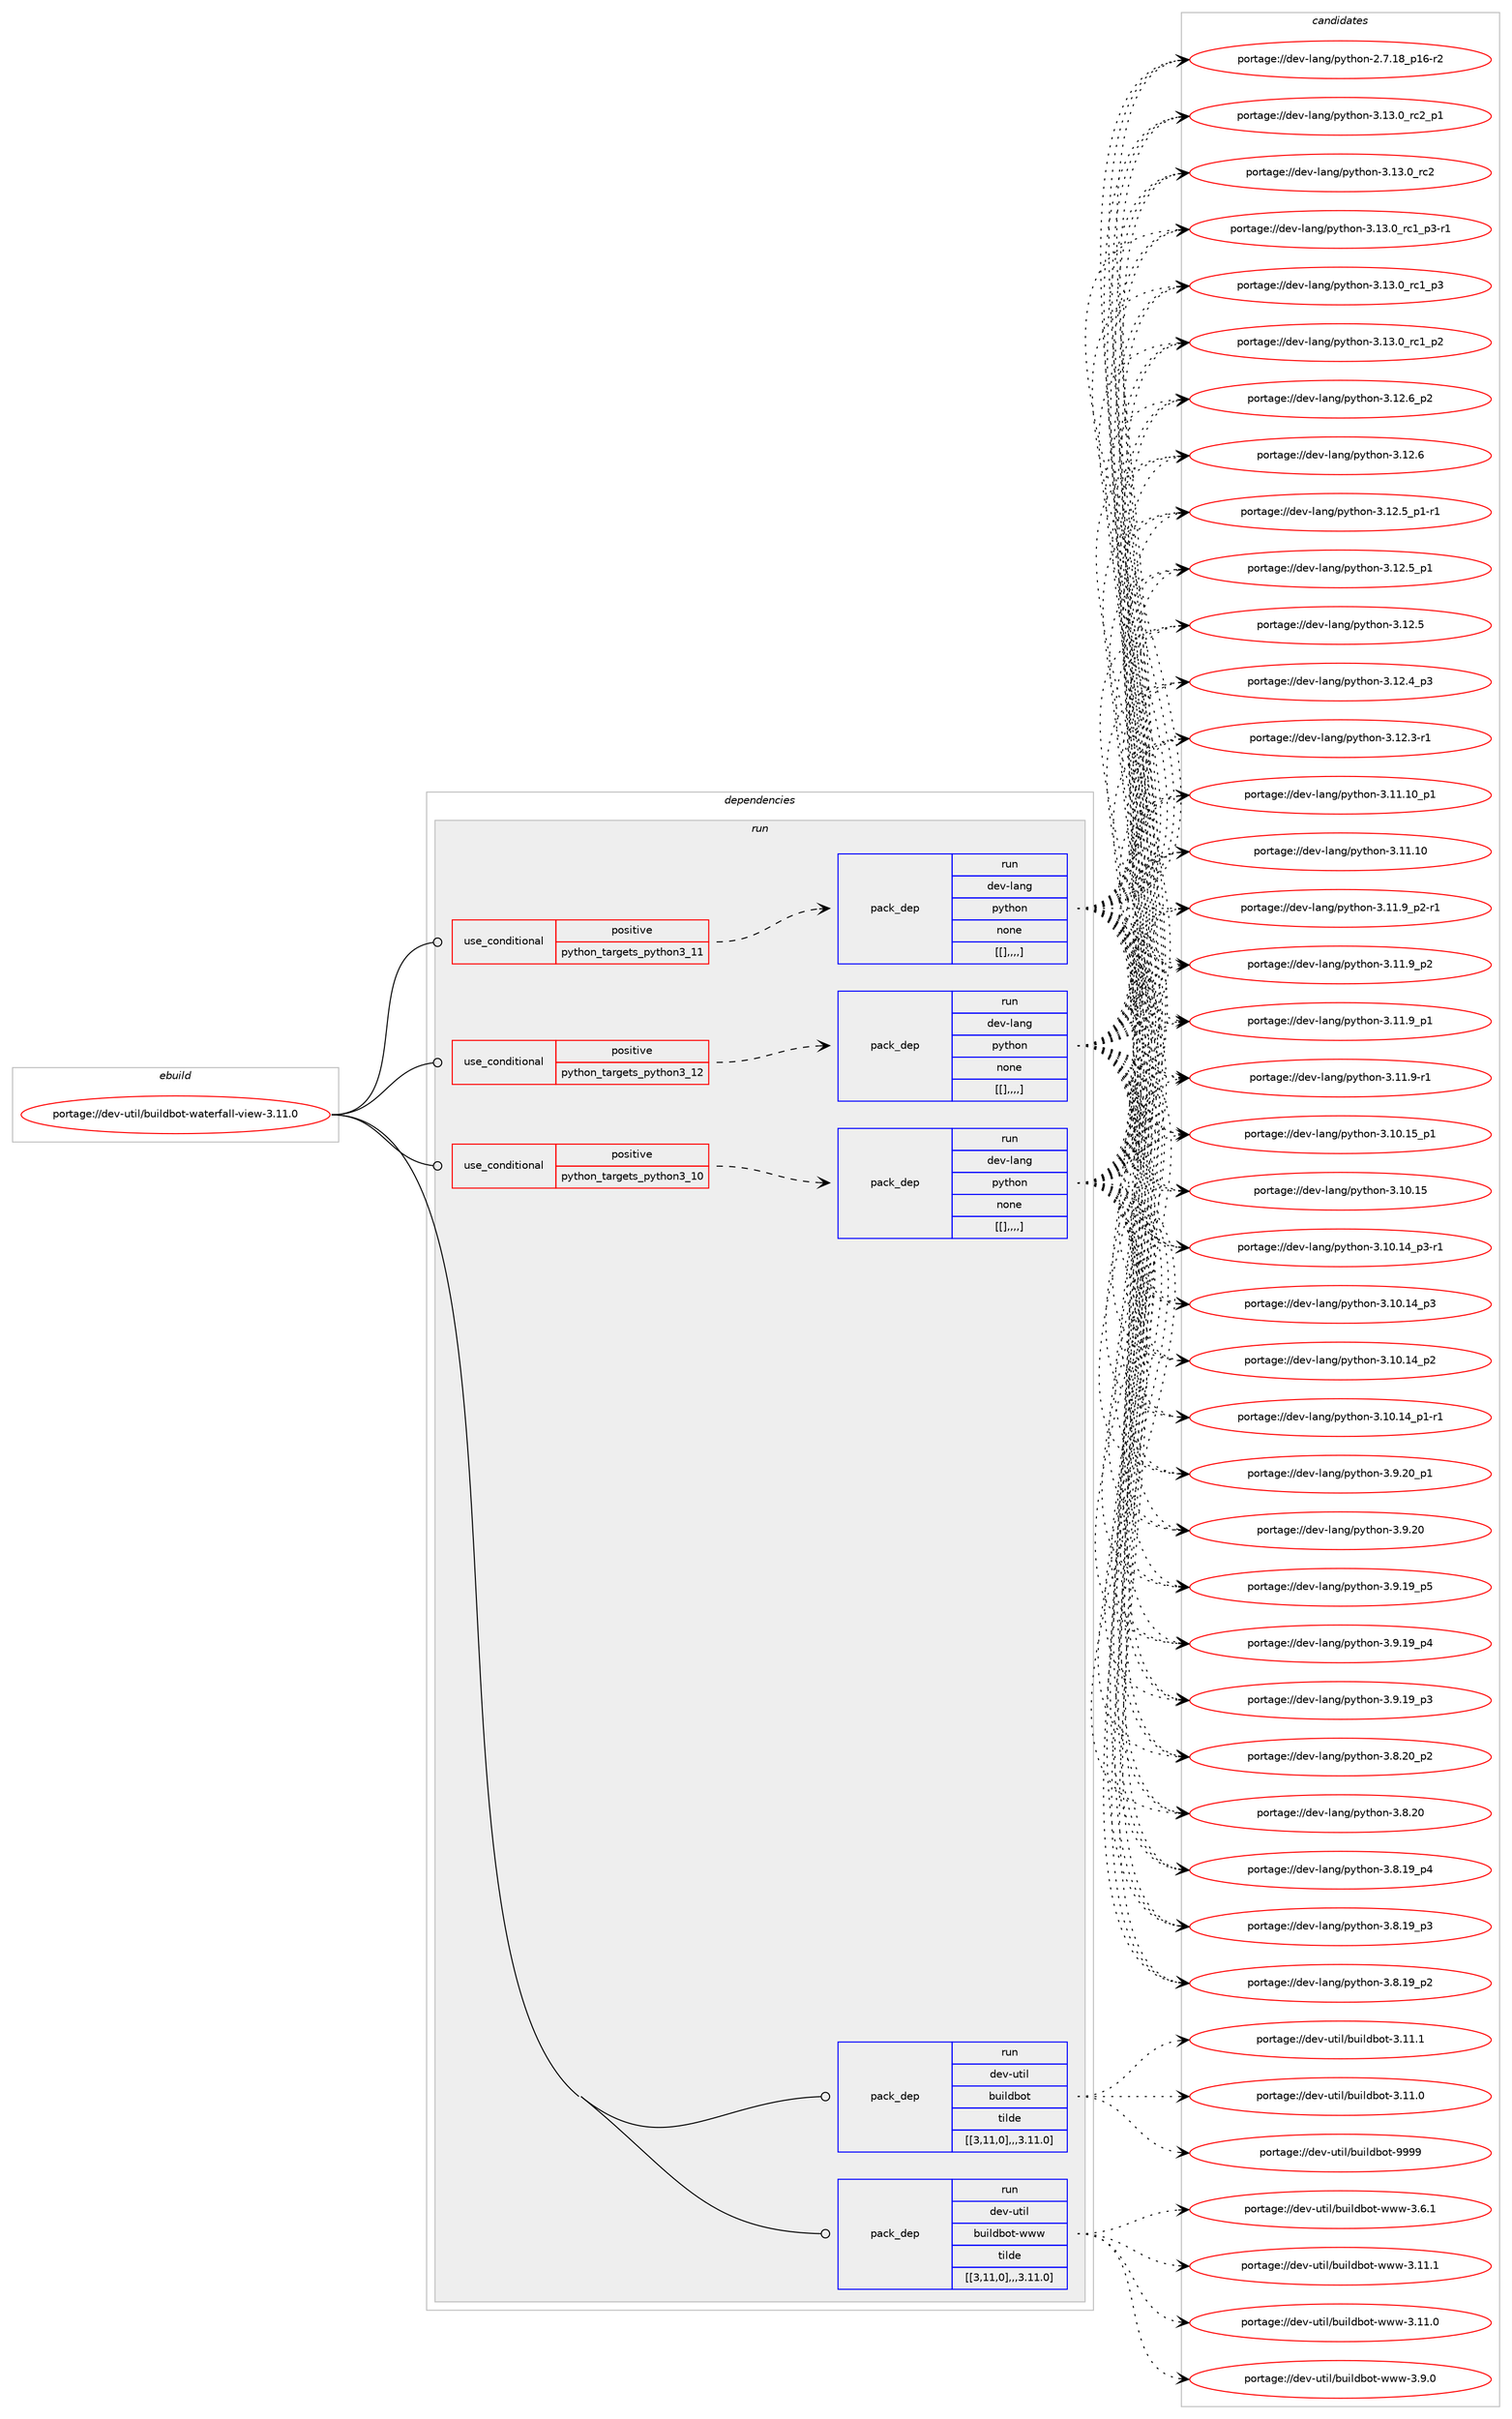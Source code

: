 digraph prolog {

# *************
# Graph options
# *************

newrank=true;
concentrate=true;
compound=true;
graph [rankdir=LR,fontname=Helvetica,fontsize=10,ranksep=1.5];#, ranksep=2.5, nodesep=0.2];
edge  [arrowhead=vee];
node  [fontname=Helvetica,fontsize=10];

# **********
# The ebuild
# **********

subgraph cluster_leftcol {
color=gray;
label=<<i>ebuild</i>>;
id [label="portage://dev-util/buildbot-waterfall-view-3.11.0", color=red, width=4, href="../dev-util/buildbot-waterfall-view-3.11.0.svg"];
}

# ****************
# The dependencies
# ****************

subgraph cluster_midcol {
color=gray;
label=<<i>dependencies</i>>;
subgraph cluster_compile {
fillcolor="#eeeeee";
style=filled;
label=<<i>compile</i>>;
}
subgraph cluster_compileandrun {
fillcolor="#eeeeee";
style=filled;
label=<<i>compile and run</i>>;
}
subgraph cluster_run {
fillcolor="#eeeeee";
style=filled;
label=<<i>run</i>>;
subgraph cond61942 {
dependency216318 [label=<<TABLE BORDER="0" CELLBORDER="1" CELLSPACING="0" CELLPADDING="4"><TR><TD ROWSPAN="3" CELLPADDING="10">use_conditional</TD></TR><TR><TD>positive</TD></TR><TR><TD>python_targets_python3_10</TD></TR></TABLE>>, shape=none, color=red];
subgraph pack152980 {
dependency216319 [label=<<TABLE BORDER="0" CELLBORDER="1" CELLSPACING="0" CELLPADDING="4" WIDTH="220"><TR><TD ROWSPAN="6" CELLPADDING="30">pack_dep</TD></TR><TR><TD WIDTH="110">run</TD></TR><TR><TD>dev-lang</TD></TR><TR><TD>python</TD></TR><TR><TD>none</TD></TR><TR><TD>[[],,,,]</TD></TR></TABLE>>, shape=none, color=blue];
}
dependency216318:e -> dependency216319:w [weight=20,style="dashed",arrowhead="vee"];
}
id:e -> dependency216318:w [weight=20,style="solid",arrowhead="odot"];
subgraph cond61943 {
dependency216320 [label=<<TABLE BORDER="0" CELLBORDER="1" CELLSPACING="0" CELLPADDING="4"><TR><TD ROWSPAN="3" CELLPADDING="10">use_conditional</TD></TR><TR><TD>positive</TD></TR><TR><TD>python_targets_python3_11</TD></TR></TABLE>>, shape=none, color=red];
subgraph pack152981 {
dependency216321 [label=<<TABLE BORDER="0" CELLBORDER="1" CELLSPACING="0" CELLPADDING="4" WIDTH="220"><TR><TD ROWSPAN="6" CELLPADDING="30">pack_dep</TD></TR><TR><TD WIDTH="110">run</TD></TR><TR><TD>dev-lang</TD></TR><TR><TD>python</TD></TR><TR><TD>none</TD></TR><TR><TD>[[],,,,]</TD></TR></TABLE>>, shape=none, color=blue];
}
dependency216320:e -> dependency216321:w [weight=20,style="dashed",arrowhead="vee"];
}
id:e -> dependency216320:w [weight=20,style="solid",arrowhead="odot"];
subgraph cond61944 {
dependency216322 [label=<<TABLE BORDER="0" CELLBORDER="1" CELLSPACING="0" CELLPADDING="4"><TR><TD ROWSPAN="3" CELLPADDING="10">use_conditional</TD></TR><TR><TD>positive</TD></TR><TR><TD>python_targets_python3_12</TD></TR></TABLE>>, shape=none, color=red];
subgraph pack152982 {
dependency216323 [label=<<TABLE BORDER="0" CELLBORDER="1" CELLSPACING="0" CELLPADDING="4" WIDTH="220"><TR><TD ROWSPAN="6" CELLPADDING="30">pack_dep</TD></TR><TR><TD WIDTH="110">run</TD></TR><TR><TD>dev-lang</TD></TR><TR><TD>python</TD></TR><TR><TD>none</TD></TR><TR><TD>[[],,,,]</TD></TR></TABLE>>, shape=none, color=blue];
}
dependency216322:e -> dependency216323:w [weight=20,style="dashed",arrowhead="vee"];
}
id:e -> dependency216322:w [weight=20,style="solid",arrowhead="odot"];
subgraph pack152983 {
dependency216324 [label=<<TABLE BORDER="0" CELLBORDER="1" CELLSPACING="0" CELLPADDING="4" WIDTH="220"><TR><TD ROWSPAN="6" CELLPADDING="30">pack_dep</TD></TR><TR><TD WIDTH="110">run</TD></TR><TR><TD>dev-util</TD></TR><TR><TD>buildbot</TD></TR><TR><TD>tilde</TD></TR><TR><TD>[[3,11,0],,,3.11.0]</TD></TR></TABLE>>, shape=none, color=blue];
}
id:e -> dependency216324:w [weight=20,style="solid",arrowhead="odot"];
subgraph pack152984 {
dependency216325 [label=<<TABLE BORDER="0" CELLBORDER="1" CELLSPACING="0" CELLPADDING="4" WIDTH="220"><TR><TD ROWSPAN="6" CELLPADDING="30">pack_dep</TD></TR><TR><TD WIDTH="110">run</TD></TR><TR><TD>dev-util</TD></TR><TR><TD>buildbot-www</TD></TR><TR><TD>tilde</TD></TR><TR><TD>[[3,11,0],,,3.11.0]</TD></TR></TABLE>>, shape=none, color=blue];
}
id:e -> dependency216325:w [weight=20,style="solid",arrowhead="odot"];
}
}

# **************
# The candidates
# **************

subgraph cluster_choices {
rank=same;
color=gray;
label=<<i>candidates</i>>;

subgraph choice152980 {
color=black;
nodesep=1;
choice100101118451089711010347112121116104111110455146495146489511499509511249 [label="portage://dev-lang/python-3.13.0_rc2_p1", color=red, width=4,href="../dev-lang/python-3.13.0_rc2_p1.svg"];
choice10010111845108971101034711212111610411111045514649514648951149950 [label="portage://dev-lang/python-3.13.0_rc2", color=red, width=4,href="../dev-lang/python-3.13.0_rc2.svg"];
choice1001011184510897110103471121211161041111104551464951464895114994995112514511449 [label="portage://dev-lang/python-3.13.0_rc1_p3-r1", color=red, width=4,href="../dev-lang/python-3.13.0_rc1_p3-r1.svg"];
choice100101118451089711010347112121116104111110455146495146489511499499511251 [label="portage://dev-lang/python-3.13.0_rc1_p3", color=red, width=4,href="../dev-lang/python-3.13.0_rc1_p3.svg"];
choice100101118451089711010347112121116104111110455146495146489511499499511250 [label="portage://dev-lang/python-3.13.0_rc1_p2", color=red, width=4,href="../dev-lang/python-3.13.0_rc1_p2.svg"];
choice100101118451089711010347112121116104111110455146495046549511250 [label="portage://dev-lang/python-3.12.6_p2", color=red, width=4,href="../dev-lang/python-3.12.6_p2.svg"];
choice10010111845108971101034711212111610411111045514649504654 [label="portage://dev-lang/python-3.12.6", color=red, width=4,href="../dev-lang/python-3.12.6.svg"];
choice1001011184510897110103471121211161041111104551464950465395112494511449 [label="portage://dev-lang/python-3.12.5_p1-r1", color=red, width=4,href="../dev-lang/python-3.12.5_p1-r1.svg"];
choice100101118451089711010347112121116104111110455146495046539511249 [label="portage://dev-lang/python-3.12.5_p1", color=red, width=4,href="../dev-lang/python-3.12.5_p1.svg"];
choice10010111845108971101034711212111610411111045514649504653 [label="portage://dev-lang/python-3.12.5", color=red, width=4,href="../dev-lang/python-3.12.5.svg"];
choice100101118451089711010347112121116104111110455146495046529511251 [label="portage://dev-lang/python-3.12.4_p3", color=red, width=4,href="../dev-lang/python-3.12.4_p3.svg"];
choice100101118451089711010347112121116104111110455146495046514511449 [label="portage://dev-lang/python-3.12.3-r1", color=red, width=4,href="../dev-lang/python-3.12.3-r1.svg"];
choice10010111845108971101034711212111610411111045514649494649489511249 [label="portage://dev-lang/python-3.11.10_p1", color=red, width=4,href="../dev-lang/python-3.11.10_p1.svg"];
choice1001011184510897110103471121211161041111104551464949464948 [label="portage://dev-lang/python-3.11.10", color=red, width=4,href="../dev-lang/python-3.11.10.svg"];
choice1001011184510897110103471121211161041111104551464949465795112504511449 [label="portage://dev-lang/python-3.11.9_p2-r1", color=red, width=4,href="../dev-lang/python-3.11.9_p2-r1.svg"];
choice100101118451089711010347112121116104111110455146494946579511250 [label="portage://dev-lang/python-3.11.9_p2", color=red, width=4,href="../dev-lang/python-3.11.9_p2.svg"];
choice100101118451089711010347112121116104111110455146494946579511249 [label="portage://dev-lang/python-3.11.9_p1", color=red, width=4,href="../dev-lang/python-3.11.9_p1.svg"];
choice100101118451089711010347112121116104111110455146494946574511449 [label="portage://dev-lang/python-3.11.9-r1", color=red, width=4,href="../dev-lang/python-3.11.9-r1.svg"];
choice10010111845108971101034711212111610411111045514649484649539511249 [label="portage://dev-lang/python-3.10.15_p1", color=red, width=4,href="../dev-lang/python-3.10.15_p1.svg"];
choice1001011184510897110103471121211161041111104551464948464953 [label="portage://dev-lang/python-3.10.15", color=red, width=4,href="../dev-lang/python-3.10.15.svg"];
choice100101118451089711010347112121116104111110455146494846495295112514511449 [label="portage://dev-lang/python-3.10.14_p3-r1", color=red, width=4,href="../dev-lang/python-3.10.14_p3-r1.svg"];
choice10010111845108971101034711212111610411111045514649484649529511251 [label="portage://dev-lang/python-3.10.14_p3", color=red, width=4,href="../dev-lang/python-3.10.14_p3.svg"];
choice10010111845108971101034711212111610411111045514649484649529511250 [label="portage://dev-lang/python-3.10.14_p2", color=red, width=4,href="../dev-lang/python-3.10.14_p2.svg"];
choice100101118451089711010347112121116104111110455146494846495295112494511449 [label="portage://dev-lang/python-3.10.14_p1-r1", color=red, width=4,href="../dev-lang/python-3.10.14_p1-r1.svg"];
choice100101118451089711010347112121116104111110455146574650489511249 [label="portage://dev-lang/python-3.9.20_p1", color=red, width=4,href="../dev-lang/python-3.9.20_p1.svg"];
choice10010111845108971101034711212111610411111045514657465048 [label="portage://dev-lang/python-3.9.20", color=red, width=4,href="../dev-lang/python-3.9.20.svg"];
choice100101118451089711010347112121116104111110455146574649579511253 [label="portage://dev-lang/python-3.9.19_p5", color=red, width=4,href="../dev-lang/python-3.9.19_p5.svg"];
choice100101118451089711010347112121116104111110455146574649579511252 [label="portage://dev-lang/python-3.9.19_p4", color=red, width=4,href="../dev-lang/python-3.9.19_p4.svg"];
choice100101118451089711010347112121116104111110455146574649579511251 [label="portage://dev-lang/python-3.9.19_p3", color=red, width=4,href="../dev-lang/python-3.9.19_p3.svg"];
choice100101118451089711010347112121116104111110455146564650489511250 [label="portage://dev-lang/python-3.8.20_p2", color=red, width=4,href="../dev-lang/python-3.8.20_p2.svg"];
choice10010111845108971101034711212111610411111045514656465048 [label="portage://dev-lang/python-3.8.20", color=red, width=4,href="../dev-lang/python-3.8.20.svg"];
choice100101118451089711010347112121116104111110455146564649579511252 [label="portage://dev-lang/python-3.8.19_p4", color=red, width=4,href="../dev-lang/python-3.8.19_p4.svg"];
choice100101118451089711010347112121116104111110455146564649579511251 [label="portage://dev-lang/python-3.8.19_p3", color=red, width=4,href="../dev-lang/python-3.8.19_p3.svg"];
choice100101118451089711010347112121116104111110455146564649579511250 [label="portage://dev-lang/python-3.8.19_p2", color=red, width=4,href="../dev-lang/python-3.8.19_p2.svg"];
choice100101118451089711010347112121116104111110455046554649569511249544511450 [label="portage://dev-lang/python-2.7.18_p16-r2", color=red, width=4,href="../dev-lang/python-2.7.18_p16-r2.svg"];
dependency216319:e -> choice100101118451089711010347112121116104111110455146495146489511499509511249:w [style=dotted,weight="100"];
dependency216319:e -> choice10010111845108971101034711212111610411111045514649514648951149950:w [style=dotted,weight="100"];
dependency216319:e -> choice1001011184510897110103471121211161041111104551464951464895114994995112514511449:w [style=dotted,weight="100"];
dependency216319:e -> choice100101118451089711010347112121116104111110455146495146489511499499511251:w [style=dotted,weight="100"];
dependency216319:e -> choice100101118451089711010347112121116104111110455146495146489511499499511250:w [style=dotted,weight="100"];
dependency216319:e -> choice100101118451089711010347112121116104111110455146495046549511250:w [style=dotted,weight="100"];
dependency216319:e -> choice10010111845108971101034711212111610411111045514649504654:w [style=dotted,weight="100"];
dependency216319:e -> choice1001011184510897110103471121211161041111104551464950465395112494511449:w [style=dotted,weight="100"];
dependency216319:e -> choice100101118451089711010347112121116104111110455146495046539511249:w [style=dotted,weight="100"];
dependency216319:e -> choice10010111845108971101034711212111610411111045514649504653:w [style=dotted,weight="100"];
dependency216319:e -> choice100101118451089711010347112121116104111110455146495046529511251:w [style=dotted,weight="100"];
dependency216319:e -> choice100101118451089711010347112121116104111110455146495046514511449:w [style=dotted,weight="100"];
dependency216319:e -> choice10010111845108971101034711212111610411111045514649494649489511249:w [style=dotted,weight="100"];
dependency216319:e -> choice1001011184510897110103471121211161041111104551464949464948:w [style=dotted,weight="100"];
dependency216319:e -> choice1001011184510897110103471121211161041111104551464949465795112504511449:w [style=dotted,weight="100"];
dependency216319:e -> choice100101118451089711010347112121116104111110455146494946579511250:w [style=dotted,weight="100"];
dependency216319:e -> choice100101118451089711010347112121116104111110455146494946579511249:w [style=dotted,weight="100"];
dependency216319:e -> choice100101118451089711010347112121116104111110455146494946574511449:w [style=dotted,weight="100"];
dependency216319:e -> choice10010111845108971101034711212111610411111045514649484649539511249:w [style=dotted,weight="100"];
dependency216319:e -> choice1001011184510897110103471121211161041111104551464948464953:w [style=dotted,weight="100"];
dependency216319:e -> choice100101118451089711010347112121116104111110455146494846495295112514511449:w [style=dotted,weight="100"];
dependency216319:e -> choice10010111845108971101034711212111610411111045514649484649529511251:w [style=dotted,weight="100"];
dependency216319:e -> choice10010111845108971101034711212111610411111045514649484649529511250:w [style=dotted,weight="100"];
dependency216319:e -> choice100101118451089711010347112121116104111110455146494846495295112494511449:w [style=dotted,weight="100"];
dependency216319:e -> choice100101118451089711010347112121116104111110455146574650489511249:w [style=dotted,weight="100"];
dependency216319:e -> choice10010111845108971101034711212111610411111045514657465048:w [style=dotted,weight="100"];
dependency216319:e -> choice100101118451089711010347112121116104111110455146574649579511253:w [style=dotted,weight="100"];
dependency216319:e -> choice100101118451089711010347112121116104111110455146574649579511252:w [style=dotted,weight="100"];
dependency216319:e -> choice100101118451089711010347112121116104111110455146574649579511251:w [style=dotted,weight="100"];
dependency216319:e -> choice100101118451089711010347112121116104111110455146564650489511250:w [style=dotted,weight="100"];
dependency216319:e -> choice10010111845108971101034711212111610411111045514656465048:w [style=dotted,weight="100"];
dependency216319:e -> choice100101118451089711010347112121116104111110455146564649579511252:w [style=dotted,weight="100"];
dependency216319:e -> choice100101118451089711010347112121116104111110455146564649579511251:w [style=dotted,weight="100"];
dependency216319:e -> choice100101118451089711010347112121116104111110455146564649579511250:w [style=dotted,weight="100"];
dependency216319:e -> choice100101118451089711010347112121116104111110455046554649569511249544511450:w [style=dotted,weight="100"];
}
subgraph choice152981 {
color=black;
nodesep=1;
choice100101118451089711010347112121116104111110455146495146489511499509511249 [label="portage://dev-lang/python-3.13.0_rc2_p1", color=red, width=4,href="../dev-lang/python-3.13.0_rc2_p1.svg"];
choice10010111845108971101034711212111610411111045514649514648951149950 [label="portage://dev-lang/python-3.13.0_rc2", color=red, width=4,href="../dev-lang/python-3.13.0_rc2.svg"];
choice1001011184510897110103471121211161041111104551464951464895114994995112514511449 [label="portage://dev-lang/python-3.13.0_rc1_p3-r1", color=red, width=4,href="../dev-lang/python-3.13.0_rc1_p3-r1.svg"];
choice100101118451089711010347112121116104111110455146495146489511499499511251 [label="portage://dev-lang/python-3.13.0_rc1_p3", color=red, width=4,href="../dev-lang/python-3.13.0_rc1_p3.svg"];
choice100101118451089711010347112121116104111110455146495146489511499499511250 [label="portage://dev-lang/python-3.13.0_rc1_p2", color=red, width=4,href="../dev-lang/python-3.13.0_rc1_p2.svg"];
choice100101118451089711010347112121116104111110455146495046549511250 [label="portage://dev-lang/python-3.12.6_p2", color=red, width=4,href="../dev-lang/python-3.12.6_p2.svg"];
choice10010111845108971101034711212111610411111045514649504654 [label="portage://dev-lang/python-3.12.6", color=red, width=4,href="../dev-lang/python-3.12.6.svg"];
choice1001011184510897110103471121211161041111104551464950465395112494511449 [label="portage://dev-lang/python-3.12.5_p1-r1", color=red, width=4,href="../dev-lang/python-3.12.5_p1-r1.svg"];
choice100101118451089711010347112121116104111110455146495046539511249 [label="portage://dev-lang/python-3.12.5_p1", color=red, width=4,href="../dev-lang/python-3.12.5_p1.svg"];
choice10010111845108971101034711212111610411111045514649504653 [label="portage://dev-lang/python-3.12.5", color=red, width=4,href="../dev-lang/python-3.12.5.svg"];
choice100101118451089711010347112121116104111110455146495046529511251 [label="portage://dev-lang/python-3.12.4_p3", color=red, width=4,href="../dev-lang/python-3.12.4_p3.svg"];
choice100101118451089711010347112121116104111110455146495046514511449 [label="portage://dev-lang/python-3.12.3-r1", color=red, width=4,href="../dev-lang/python-3.12.3-r1.svg"];
choice10010111845108971101034711212111610411111045514649494649489511249 [label="portage://dev-lang/python-3.11.10_p1", color=red, width=4,href="../dev-lang/python-3.11.10_p1.svg"];
choice1001011184510897110103471121211161041111104551464949464948 [label="portage://dev-lang/python-3.11.10", color=red, width=4,href="../dev-lang/python-3.11.10.svg"];
choice1001011184510897110103471121211161041111104551464949465795112504511449 [label="portage://dev-lang/python-3.11.9_p2-r1", color=red, width=4,href="../dev-lang/python-3.11.9_p2-r1.svg"];
choice100101118451089711010347112121116104111110455146494946579511250 [label="portage://dev-lang/python-3.11.9_p2", color=red, width=4,href="../dev-lang/python-3.11.9_p2.svg"];
choice100101118451089711010347112121116104111110455146494946579511249 [label="portage://dev-lang/python-3.11.9_p1", color=red, width=4,href="../dev-lang/python-3.11.9_p1.svg"];
choice100101118451089711010347112121116104111110455146494946574511449 [label="portage://dev-lang/python-3.11.9-r1", color=red, width=4,href="../dev-lang/python-3.11.9-r1.svg"];
choice10010111845108971101034711212111610411111045514649484649539511249 [label="portage://dev-lang/python-3.10.15_p1", color=red, width=4,href="../dev-lang/python-3.10.15_p1.svg"];
choice1001011184510897110103471121211161041111104551464948464953 [label="portage://dev-lang/python-3.10.15", color=red, width=4,href="../dev-lang/python-3.10.15.svg"];
choice100101118451089711010347112121116104111110455146494846495295112514511449 [label="portage://dev-lang/python-3.10.14_p3-r1", color=red, width=4,href="../dev-lang/python-3.10.14_p3-r1.svg"];
choice10010111845108971101034711212111610411111045514649484649529511251 [label="portage://dev-lang/python-3.10.14_p3", color=red, width=4,href="../dev-lang/python-3.10.14_p3.svg"];
choice10010111845108971101034711212111610411111045514649484649529511250 [label="portage://dev-lang/python-3.10.14_p2", color=red, width=4,href="../dev-lang/python-3.10.14_p2.svg"];
choice100101118451089711010347112121116104111110455146494846495295112494511449 [label="portage://dev-lang/python-3.10.14_p1-r1", color=red, width=4,href="../dev-lang/python-3.10.14_p1-r1.svg"];
choice100101118451089711010347112121116104111110455146574650489511249 [label="portage://dev-lang/python-3.9.20_p1", color=red, width=4,href="../dev-lang/python-3.9.20_p1.svg"];
choice10010111845108971101034711212111610411111045514657465048 [label="portage://dev-lang/python-3.9.20", color=red, width=4,href="../dev-lang/python-3.9.20.svg"];
choice100101118451089711010347112121116104111110455146574649579511253 [label="portage://dev-lang/python-3.9.19_p5", color=red, width=4,href="../dev-lang/python-3.9.19_p5.svg"];
choice100101118451089711010347112121116104111110455146574649579511252 [label="portage://dev-lang/python-3.9.19_p4", color=red, width=4,href="../dev-lang/python-3.9.19_p4.svg"];
choice100101118451089711010347112121116104111110455146574649579511251 [label="portage://dev-lang/python-3.9.19_p3", color=red, width=4,href="../dev-lang/python-3.9.19_p3.svg"];
choice100101118451089711010347112121116104111110455146564650489511250 [label="portage://dev-lang/python-3.8.20_p2", color=red, width=4,href="../dev-lang/python-3.8.20_p2.svg"];
choice10010111845108971101034711212111610411111045514656465048 [label="portage://dev-lang/python-3.8.20", color=red, width=4,href="../dev-lang/python-3.8.20.svg"];
choice100101118451089711010347112121116104111110455146564649579511252 [label="portage://dev-lang/python-3.8.19_p4", color=red, width=4,href="../dev-lang/python-3.8.19_p4.svg"];
choice100101118451089711010347112121116104111110455146564649579511251 [label="portage://dev-lang/python-3.8.19_p3", color=red, width=4,href="../dev-lang/python-3.8.19_p3.svg"];
choice100101118451089711010347112121116104111110455146564649579511250 [label="portage://dev-lang/python-3.8.19_p2", color=red, width=4,href="../dev-lang/python-3.8.19_p2.svg"];
choice100101118451089711010347112121116104111110455046554649569511249544511450 [label="portage://dev-lang/python-2.7.18_p16-r2", color=red, width=4,href="../dev-lang/python-2.7.18_p16-r2.svg"];
dependency216321:e -> choice100101118451089711010347112121116104111110455146495146489511499509511249:w [style=dotted,weight="100"];
dependency216321:e -> choice10010111845108971101034711212111610411111045514649514648951149950:w [style=dotted,weight="100"];
dependency216321:e -> choice1001011184510897110103471121211161041111104551464951464895114994995112514511449:w [style=dotted,weight="100"];
dependency216321:e -> choice100101118451089711010347112121116104111110455146495146489511499499511251:w [style=dotted,weight="100"];
dependency216321:e -> choice100101118451089711010347112121116104111110455146495146489511499499511250:w [style=dotted,weight="100"];
dependency216321:e -> choice100101118451089711010347112121116104111110455146495046549511250:w [style=dotted,weight="100"];
dependency216321:e -> choice10010111845108971101034711212111610411111045514649504654:w [style=dotted,weight="100"];
dependency216321:e -> choice1001011184510897110103471121211161041111104551464950465395112494511449:w [style=dotted,weight="100"];
dependency216321:e -> choice100101118451089711010347112121116104111110455146495046539511249:w [style=dotted,weight="100"];
dependency216321:e -> choice10010111845108971101034711212111610411111045514649504653:w [style=dotted,weight="100"];
dependency216321:e -> choice100101118451089711010347112121116104111110455146495046529511251:w [style=dotted,weight="100"];
dependency216321:e -> choice100101118451089711010347112121116104111110455146495046514511449:w [style=dotted,weight="100"];
dependency216321:e -> choice10010111845108971101034711212111610411111045514649494649489511249:w [style=dotted,weight="100"];
dependency216321:e -> choice1001011184510897110103471121211161041111104551464949464948:w [style=dotted,weight="100"];
dependency216321:e -> choice1001011184510897110103471121211161041111104551464949465795112504511449:w [style=dotted,weight="100"];
dependency216321:e -> choice100101118451089711010347112121116104111110455146494946579511250:w [style=dotted,weight="100"];
dependency216321:e -> choice100101118451089711010347112121116104111110455146494946579511249:w [style=dotted,weight="100"];
dependency216321:e -> choice100101118451089711010347112121116104111110455146494946574511449:w [style=dotted,weight="100"];
dependency216321:e -> choice10010111845108971101034711212111610411111045514649484649539511249:w [style=dotted,weight="100"];
dependency216321:e -> choice1001011184510897110103471121211161041111104551464948464953:w [style=dotted,weight="100"];
dependency216321:e -> choice100101118451089711010347112121116104111110455146494846495295112514511449:w [style=dotted,weight="100"];
dependency216321:e -> choice10010111845108971101034711212111610411111045514649484649529511251:w [style=dotted,weight="100"];
dependency216321:e -> choice10010111845108971101034711212111610411111045514649484649529511250:w [style=dotted,weight="100"];
dependency216321:e -> choice100101118451089711010347112121116104111110455146494846495295112494511449:w [style=dotted,weight="100"];
dependency216321:e -> choice100101118451089711010347112121116104111110455146574650489511249:w [style=dotted,weight="100"];
dependency216321:e -> choice10010111845108971101034711212111610411111045514657465048:w [style=dotted,weight="100"];
dependency216321:e -> choice100101118451089711010347112121116104111110455146574649579511253:w [style=dotted,weight="100"];
dependency216321:e -> choice100101118451089711010347112121116104111110455146574649579511252:w [style=dotted,weight="100"];
dependency216321:e -> choice100101118451089711010347112121116104111110455146574649579511251:w [style=dotted,weight="100"];
dependency216321:e -> choice100101118451089711010347112121116104111110455146564650489511250:w [style=dotted,weight="100"];
dependency216321:e -> choice10010111845108971101034711212111610411111045514656465048:w [style=dotted,weight="100"];
dependency216321:e -> choice100101118451089711010347112121116104111110455146564649579511252:w [style=dotted,weight="100"];
dependency216321:e -> choice100101118451089711010347112121116104111110455146564649579511251:w [style=dotted,weight="100"];
dependency216321:e -> choice100101118451089711010347112121116104111110455146564649579511250:w [style=dotted,weight="100"];
dependency216321:e -> choice100101118451089711010347112121116104111110455046554649569511249544511450:w [style=dotted,weight="100"];
}
subgraph choice152982 {
color=black;
nodesep=1;
choice100101118451089711010347112121116104111110455146495146489511499509511249 [label="portage://dev-lang/python-3.13.0_rc2_p1", color=red, width=4,href="../dev-lang/python-3.13.0_rc2_p1.svg"];
choice10010111845108971101034711212111610411111045514649514648951149950 [label="portage://dev-lang/python-3.13.0_rc2", color=red, width=4,href="../dev-lang/python-3.13.0_rc2.svg"];
choice1001011184510897110103471121211161041111104551464951464895114994995112514511449 [label="portage://dev-lang/python-3.13.0_rc1_p3-r1", color=red, width=4,href="../dev-lang/python-3.13.0_rc1_p3-r1.svg"];
choice100101118451089711010347112121116104111110455146495146489511499499511251 [label="portage://dev-lang/python-3.13.0_rc1_p3", color=red, width=4,href="../dev-lang/python-3.13.0_rc1_p3.svg"];
choice100101118451089711010347112121116104111110455146495146489511499499511250 [label="portage://dev-lang/python-3.13.0_rc1_p2", color=red, width=4,href="../dev-lang/python-3.13.0_rc1_p2.svg"];
choice100101118451089711010347112121116104111110455146495046549511250 [label="portage://dev-lang/python-3.12.6_p2", color=red, width=4,href="../dev-lang/python-3.12.6_p2.svg"];
choice10010111845108971101034711212111610411111045514649504654 [label="portage://dev-lang/python-3.12.6", color=red, width=4,href="../dev-lang/python-3.12.6.svg"];
choice1001011184510897110103471121211161041111104551464950465395112494511449 [label="portage://dev-lang/python-3.12.5_p1-r1", color=red, width=4,href="../dev-lang/python-3.12.5_p1-r1.svg"];
choice100101118451089711010347112121116104111110455146495046539511249 [label="portage://dev-lang/python-3.12.5_p1", color=red, width=4,href="../dev-lang/python-3.12.5_p1.svg"];
choice10010111845108971101034711212111610411111045514649504653 [label="portage://dev-lang/python-3.12.5", color=red, width=4,href="../dev-lang/python-3.12.5.svg"];
choice100101118451089711010347112121116104111110455146495046529511251 [label="portage://dev-lang/python-3.12.4_p3", color=red, width=4,href="../dev-lang/python-3.12.4_p3.svg"];
choice100101118451089711010347112121116104111110455146495046514511449 [label="portage://dev-lang/python-3.12.3-r1", color=red, width=4,href="../dev-lang/python-3.12.3-r1.svg"];
choice10010111845108971101034711212111610411111045514649494649489511249 [label="portage://dev-lang/python-3.11.10_p1", color=red, width=4,href="../dev-lang/python-3.11.10_p1.svg"];
choice1001011184510897110103471121211161041111104551464949464948 [label="portage://dev-lang/python-3.11.10", color=red, width=4,href="../dev-lang/python-3.11.10.svg"];
choice1001011184510897110103471121211161041111104551464949465795112504511449 [label="portage://dev-lang/python-3.11.9_p2-r1", color=red, width=4,href="../dev-lang/python-3.11.9_p2-r1.svg"];
choice100101118451089711010347112121116104111110455146494946579511250 [label="portage://dev-lang/python-3.11.9_p2", color=red, width=4,href="../dev-lang/python-3.11.9_p2.svg"];
choice100101118451089711010347112121116104111110455146494946579511249 [label="portage://dev-lang/python-3.11.9_p1", color=red, width=4,href="../dev-lang/python-3.11.9_p1.svg"];
choice100101118451089711010347112121116104111110455146494946574511449 [label="portage://dev-lang/python-3.11.9-r1", color=red, width=4,href="../dev-lang/python-3.11.9-r1.svg"];
choice10010111845108971101034711212111610411111045514649484649539511249 [label="portage://dev-lang/python-3.10.15_p1", color=red, width=4,href="../dev-lang/python-3.10.15_p1.svg"];
choice1001011184510897110103471121211161041111104551464948464953 [label="portage://dev-lang/python-3.10.15", color=red, width=4,href="../dev-lang/python-3.10.15.svg"];
choice100101118451089711010347112121116104111110455146494846495295112514511449 [label="portage://dev-lang/python-3.10.14_p3-r1", color=red, width=4,href="../dev-lang/python-3.10.14_p3-r1.svg"];
choice10010111845108971101034711212111610411111045514649484649529511251 [label="portage://dev-lang/python-3.10.14_p3", color=red, width=4,href="../dev-lang/python-3.10.14_p3.svg"];
choice10010111845108971101034711212111610411111045514649484649529511250 [label="portage://dev-lang/python-3.10.14_p2", color=red, width=4,href="../dev-lang/python-3.10.14_p2.svg"];
choice100101118451089711010347112121116104111110455146494846495295112494511449 [label="portage://dev-lang/python-3.10.14_p1-r1", color=red, width=4,href="../dev-lang/python-3.10.14_p1-r1.svg"];
choice100101118451089711010347112121116104111110455146574650489511249 [label="portage://dev-lang/python-3.9.20_p1", color=red, width=4,href="../dev-lang/python-3.9.20_p1.svg"];
choice10010111845108971101034711212111610411111045514657465048 [label="portage://dev-lang/python-3.9.20", color=red, width=4,href="../dev-lang/python-3.9.20.svg"];
choice100101118451089711010347112121116104111110455146574649579511253 [label="portage://dev-lang/python-3.9.19_p5", color=red, width=4,href="../dev-lang/python-3.9.19_p5.svg"];
choice100101118451089711010347112121116104111110455146574649579511252 [label="portage://dev-lang/python-3.9.19_p4", color=red, width=4,href="../dev-lang/python-3.9.19_p4.svg"];
choice100101118451089711010347112121116104111110455146574649579511251 [label="portage://dev-lang/python-3.9.19_p3", color=red, width=4,href="../dev-lang/python-3.9.19_p3.svg"];
choice100101118451089711010347112121116104111110455146564650489511250 [label="portage://dev-lang/python-3.8.20_p2", color=red, width=4,href="../dev-lang/python-3.8.20_p2.svg"];
choice10010111845108971101034711212111610411111045514656465048 [label="portage://dev-lang/python-3.8.20", color=red, width=4,href="../dev-lang/python-3.8.20.svg"];
choice100101118451089711010347112121116104111110455146564649579511252 [label="portage://dev-lang/python-3.8.19_p4", color=red, width=4,href="../dev-lang/python-3.8.19_p4.svg"];
choice100101118451089711010347112121116104111110455146564649579511251 [label="portage://dev-lang/python-3.8.19_p3", color=red, width=4,href="../dev-lang/python-3.8.19_p3.svg"];
choice100101118451089711010347112121116104111110455146564649579511250 [label="portage://dev-lang/python-3.8.19_p2", color=red, width=4,href="../dev-lang/python-3.8.19_p2.svg"];
choice100101118451089711010347112121116104111110455046554649569511249544511450 [label="portage://dev-lang/python-2.7.18_p16-r2", color=red, width=4,href="../dev-lang/python-2.7.18_p16-r2.svg"];
dependency216323:e -> choice100101118451089711010347112121116104111110455146495146489511499509511249:w [style=dotted,weight="100"];
dependency216323:e -> choice10010111845108971101034711212111610411111045514649514648951149950:w [style=dotted,weight="100"];
dependency216323:e -> choice1001011184510897110103471121211161041111104551464951464895114994995112514511449:w [style=dotted,weight="100"];
dependency216323:e -> choice100101118451089711010347112121116104111110455146495146489511499499511251:w [style=dotted,weight="100"];
dependency216323:e -> choice100101118451089711010347112121116104111110455146495146489511499499511250:w [style=dotted,weight="100"];
dependency216323:e -> choice100101118451089711010347112121116104111110455146495046549511250:w [style=dotted,weight="100"];
dependency216323:e -> choice10010111845108971101034711212111610411111045514649504654:w [style=dotted,weight="100"];
dependency216323:e -> choice1001011184510897110103471121211161041111104551464950465395112494511449:w [style=dotted,weight="100"];
dependency216323:e -> choice100101118451089711010347112121116104111110455146495046539511249:w [style=dotted,weight="100"];
dependency216323:e -> choice10010111845108971101034711212111610411111045514649504653:w [style=dotted,weight="100"];
dependency216323:e -> choice100101118451089711010347112121116104111110455146495046529511251:w [style=dotted,weight="100"];
dependency216323:e -> choice100101118451089711010347112121116104111110455146495046514511449:w [style=dotted,weight="100"];
dependency216323:e -> choice10010111845108971101034711212111610411111045514649494649489511249:w [style=dotted,weight="100"];
dependency216323:e -> choice1001011184510897110103471121211161041111104551464949464948:w [style=dotted,weight="100"];
dependency216323:e -> choice1001011184510897110103471121211161041111104551464949465795112504511449:w [style=dotted,weight="100"];
dependency216323:e -> choice100101118451089711010347112121116104111110455146494946579511250:w [style=dotted,weight="100"];
dependency216323:e -> choice100101118451089711010347112121116104111110455146494946579511249:w [style=dotted,weight="100"];
dependency216323:e -> choice100101118451089711010347112121116104111110455146494946574511449:w [style=dotted,weight="100"];
dependency216323:e -> choice10010111845108971101034711212111610411111045514649484649539511249:w [style=dotted,weight="100"];
dependency216323:e -> choice1001011184510897110103471121211161041111104551464948464953:w [style=dotted,weight="100"];
dependency216323:e -> choice100101118451089711010347112121116104111110455146494846495295112514511449:w [style=dotted,weight="100"];
dependency216323:e -> choice10010111845108971101034711212111610411111045514649484649529511251:w [style=dotted,weight="100"];
dependency216323:e -> choice10010111845108971101034711212111610411111045514649484649529511250:w [style=dotted,weight="100"];
dependency216323:e -> choice100101118451089711010347112121116104111110455146494846495295112494511449:w [style=dotted,weight="100"];
dependency216323:e -> choice100101118451089711010347112121116104111110455146574650489511249:w [style=dotted,weight="100"];
dependency216323:e -> choice10010111845108971101034711212111610411111045514657465048:w [style=dotted,weight="100"];
dependency216323:e -> choice100101118451089711010347112121116104111110455146574649579511253:w [style=dotted,weight="100"];
dependency216323:e -> choice100101118451089711010347112121116104111110455146574649579511252:w [style=dotted,weight="100"];
dependency216323:e -> choice100101118451089711010347112121116104111110455146574649579511251:w [style=dotted,weight="100"];
dependency216323:e -> choice100101118451089711010347112121116104111110455146564650489511250:w [style=dotted,weight="100"];
dependency216323:e -> choice10010111845108971101034711212111610411111045514656465048:w [style=dotted,weight="100"];
dependency216323:e -> choice100101118451089711010347112121116104111110455146564649579511252:w [style=dotted,weight="100"];
dependency216323:e -> choice100101118451089711010347112121116104111110455146564649579511251:w [style=dotted,weight="100"];
dependency216323:e -> choice100101118451089711010347112121116104111110455146564649579511250:w [style=dotted,weight="100"];
dependency216323:e -> choice100101118451089711010347112121116104111110455046554649569511249544511450:w [style=dotted,weight="100"];
}
subgraph choice152983 {
color=black;
nodesep=1;
choice100101118451171161051084798117105108100981111164557575757 [label="portage://dev-util/buildbot-9999", color=red, width=4,href="../dev-util/buildbot-9999.svg"];
choice1001011184511711610510847981171051081009811111645514649494649 [label="portage://dev-util/buildbot-3.11.1", color=red, width=4,href="../dev-util/buildbot-3.11.1.svg"];
choice1001011184511711610510847981171051081009811111645514649494648 [label="portage://dev-util/buildbot-3.11.0", color=red, width=4,href="../dev-util/buildbot-3.11.0.svg"];
dependency216324:e -> choice100101118451171161051084798117105108100981111164557575757:w [style=dotted,weight="100"];
dependency216324:e -> choice1001011184511711610510847981171051081009811111645514649494649:w [style=dotted,weight="100"];
dependency216324:e -> choice1001011184511711610510847981171051081009811111645514649494648:w [style=dotted,weight="100"];
}
subgraph choice152984 {
color=black;
nodesep=1;
choice100101118451171161051084798117105108100981111164511911911945514649494649 [label="portage://dev-util/buildbot-www-3.11.1", color=red, width=4,href="../dev-util/buildbot-www-3.11.1.svg"];
choice100101118451171161051084798117105108100981111164511911911945514649494648 [label="portage://dev-util/buildbot-www-3.11.0", color=red, width=4,href="../dev-util/buildbot-www-3.11.0.svg"];
choice1001011184511711610510847981171051081009811111645119119119455146574648 [label="portage://dev-util/buildbot-www-3.9.0", color=red, width=4,href="../dev-util/buildbot-www-3.9.0.svg"];
choice1001011184511711610510847981171051081009811111645119119119455146544649 [label="portage://dev-util/buildbot-www-3.6.1", color=red, width=4,href="../dev-util/buildbot-www-3.6.1.svg"];
dependency216325:e -> choice100101118451171161051084798117105108100981111164511911911945514649494649:w [style=dotted,weight="100"];
dependency216325:e -> choice100101118451171161051084798117105108100981111164511911911945514649494648:w [style=dotted,weight="100"];
dependency216325:e -> choice1001011184511711610510847981171051081009811111645119119119455146574648:w [style=dotted,weight="100"];
dependency216325:e -> choice1001011184511711610510847981171051081009811111645119119119455146544649:w [style=dotted,weight="100"];
}
}

}
